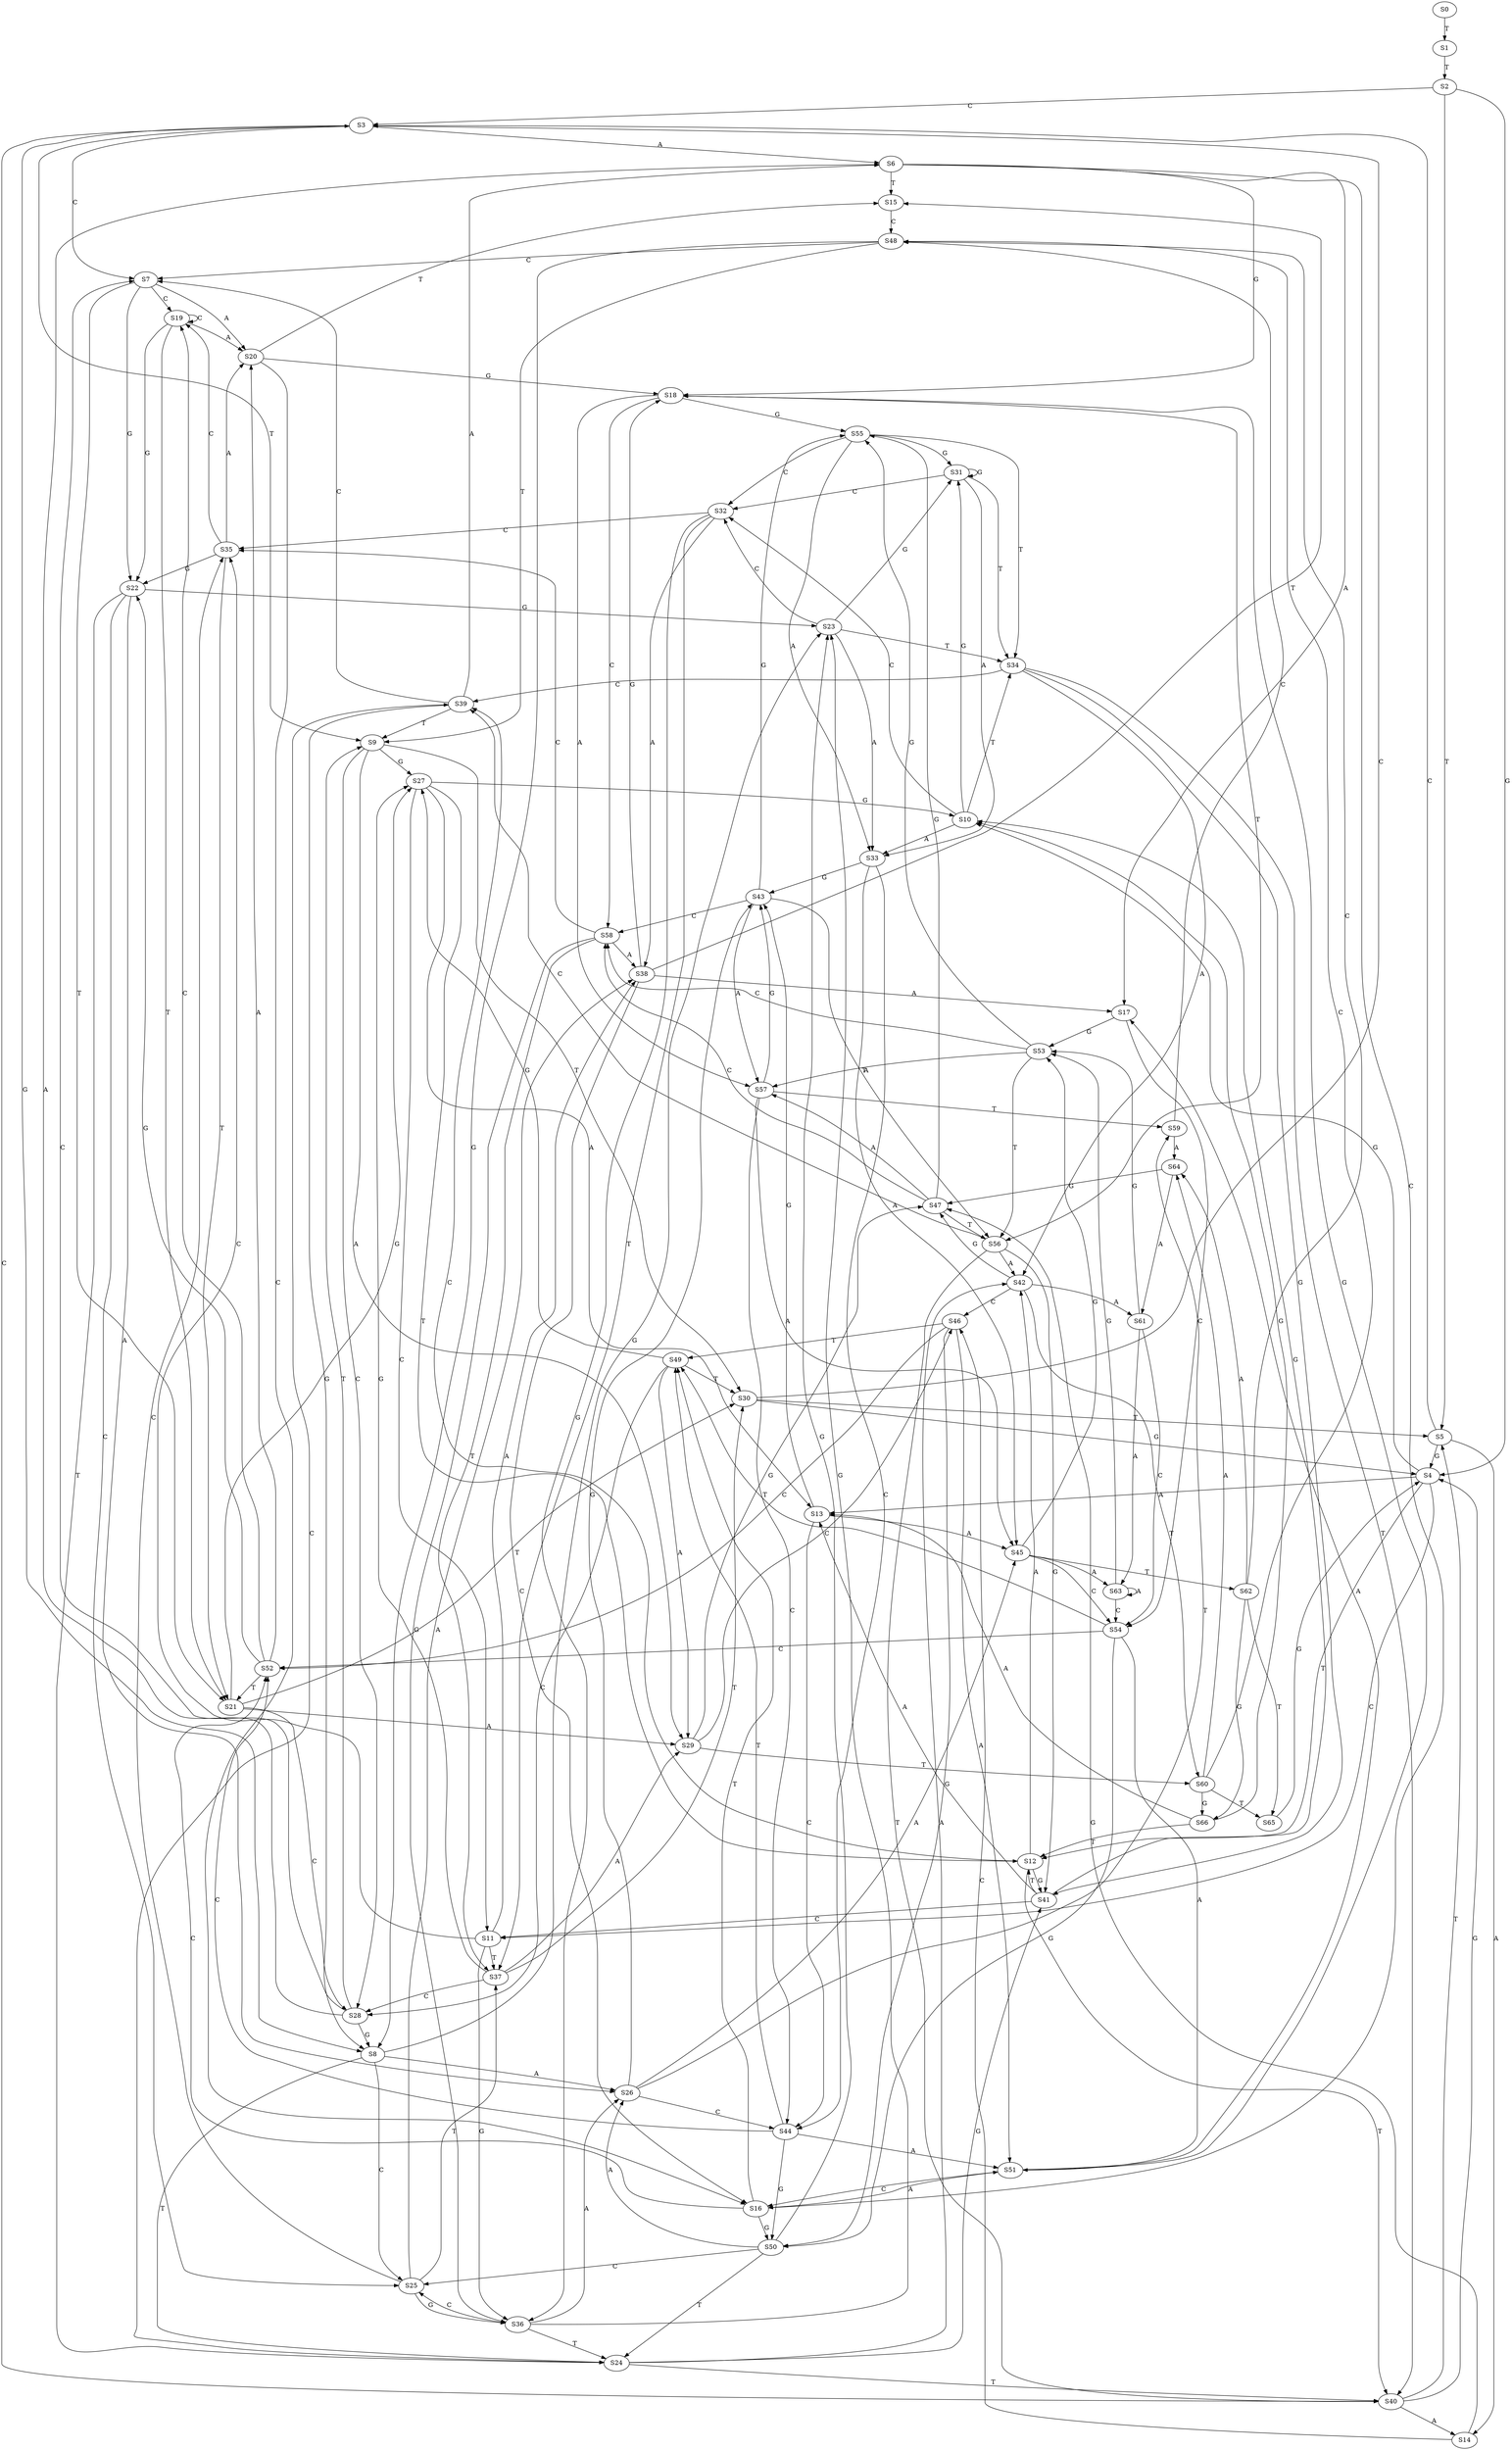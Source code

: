 strict digraph  {
	S0 -> S1 [ label = T ];
	S1 -> S2 [ label = T ];
	S2 -> S3 [ label = C ];
	S2 -> S4 [ label = G ];
	S2 -> S5 [ label = T ];
	S3 -> S6 [ label = A ];
	S3 -> S7 [ label = C ];
	S3 -> S8 [ label = G ];
	S3 -> S9 [ label = T ];
	S4 -> S10 [ label = G ];
	S4 -> S11 [ label = C ];
	S4 -> S12 [ label = T ];
	S4 -> S13 [ label = A ];
	S5 -> S4 [ label = G ];
	S5 -> S3 [ label = C ];
	S5 -> S14 [ label = A ];
	S6 -> S15 [ label = T ];
	S6 -> S16 [ label = C ];
	S6 -> S17 [ label = A ];
	S6 -> S18 [ label = G ];
	S7 -> S19 [ label = C ];
	S7 -> S20 [ label = A ];
	S7 -> S21 [ label = T ];
	S7 -> S22 [ label = G ];
	S8 -> S23 [ label = G ];
	S8 -> S24 [ label = T ];
	S8 -> S25 [ label = C ];
	S8 -> S26 [ label = A ];
	S9 -> S27 [ label = G ];
	S9 -> S28 [ label = C ];
	S9 -> S29 [ label = A ];
	S9 -> S30 [ label = T ];
	S10 -> S31 [ label = G ];
	S10 -> S32 [ label = C ];
	S10 -> S33 [ label = A ];
	S10 -> S34 [ label = T ];
	S11 -> S35 [ label = C ];
	S11 -> S36 [ label = G ];
	S11 -> S37 [ label = T ];
	S11 -> S38 [ label = A ];
	S12 -> S39 [ label = C ];
	S12 -> S40 [ label = T ];
	S12 -> S41 [ label = G ];
	S12 -> S42 [ label = A ];
	S13 -> S43 [ label = G ];
	S13 -> S44 [ label = C ];
	S13 -> S45 [ label = A ];
	S14 -> S46 [ label = C ];
	S14 -> S47 [ label = G ];
	S15 -> S48 [ label = C ];
	S16 -> S49 [ label = T ];
	S16 -> S50 [ label = G ];
	S16 -> S51 [ label = A ];
	S16 -> S52 [ label = C ];
	S17 -> S53 [ label = G ];
	S17 -> S54 [ label = C ];
	S18 -> S55 [ label = G ];
	S18 -> S56 [ label = T ];
	S18 -> S57 [ label = A ];
	S18 -> S58 [ label = C ];
	S19 -> S22 [ label = G ];
	S19 -> S19 [ label = C ];
	S19 -> S20 [ label = A ];
	S19 -> S21 [ label = T ];
	S20 -> S18 [ label = G ];
	S20 -> S15 [ label = T ];
	S20 -> S16 [ label = C ];
	S21 -> S27 [ label = G ];
	S21 -> S28 [ label = C ];
	S21 -> S30 [ label = T ];
	S21 -> S29 [ label = A ];
	S22 -> S26 [ label = A ];
	S22 -> S23 [ label = G ];
	S22 -> S24 [ label = T ];
	S22 -> S25 [ label = C ];
	S23 -> S33 [ label = A ];
	S23 -> S31 [ label = G ];
	S23 -> S32 [ label = C ];
	S23 -> S34 [ label = T ];
	S24 -> S39 [ label = C ];
	S24 -> S42 [ label = A ];
	S24 -> S41 [ label = G ];
	S24 -> S40 [ label = T ];
	S25 -> S36 [ label = G ];
	S25 -> S37 [ label = T ];
	S25 -> S35 [ label = C ];
	S25 -> S38 [ label = A ];
	S26 -> S45 [ label = A ];
	S26 -> S44 [ label = C ];
	S26 -> S43 [ label = G ];
	S26 -> S59 [ label = T ];
	S27 -> S13 [ label = A ];
	S27 -> S11 [ label = C ];
	S27 -> S10 [ label = G ];
	S27 -> S12 [ label = T ];
	S28 -> S9 [ label = T ];
	S28 -> S8 [ label = G ];
	S28 -> S7 [ label = C ];
	S28 -> S6 [ label = A ];
	S29 -> S47 [ label = G ];
	S29 -> S60 [ label = T ];
	S29 -> S46 [ label = C ];
	S30 -> S3 [ label = C ];
	S30 -> S5 [ label = T ];
	S30 -> S4 [ label = G ];
	S31 -> S34 [ label = T ];
	S31 -> S32 [ label = C ];
	S31 -> S31 [ label = G ];
	S31 -> S33 [ label = A ];
	S32 -> S37 [ label = T ];
	S32 -> S35 [ label = C ];
	S32 -> S38 [ label = A ];
	S32 -> S36 [ label = G ];
	S33 -> S45 [ label = A ];
	S33 -> S43 [ label = G ];
	S33 -> S44 [ label = C ];
	S34 -> S42 [ label = A ];
	S34 -> S39 [ label = C ];
	S34 -> S41 [ label = G ];
	S34 -> S40 [ label = T ];
	S35 -> S22 [ label = G ];
	S35 -> S20 [ label = A ];
	S35 -> S21 [ label = T ];
	S35 -> S19 [ label = C ];
	S36 -> S23 [ label = G ];
	S36 -> S26 [ label = A ];
	S36 -> S24 [ label = T ];
	S36 -> S25 [ label = C ];
	S37 -> S29 [ label = A ];
	S37 -> S28 [ label = C ];
	S37 -> S30 [ label = T ];
	S37 -> S27 [ label = G ];
	S38 -> S18 [ label = G ];
	S38 -> S16 [ label = C ];
	S38 -> S17 [ label = A ];
	S38 -> S15 [ label = T ];
	S39 -> S9 [ label = T ];
	S39 -> S8 [ label = G ];
	S39 -> S6 [ label = A ];
	S39 -> S7 [ label = C ];
	S40 -> S3 [ label = C ];
	S40 -> S4 [ label = G ];
	S40 -> S14 [ label = A ];
	S40 -> S5 [ label = T ];
	S41 -> S12 [ label = T ];
	S41 -> S10 [ label = G ];
	S41 -> S13 [ label = A ];
	S41 -> S11 [ label = C ];
	S42 -> S60 [ label = T ];
	S42 -> S47 [ label = G ];
	S42 -> S61 [ label = A ];
	S42 -> S46 [ label = C ];
	S43 -> S56 [ label = T ];
	S43 -> S55 [ label = G ];
	S43 -> S57 [ label = A ];
	S43 -> S58 [ label = C ];
	S44 -> S49 [ label = T ];
	S44 -> S50 [ label = G ];
	S44 -> S52 [ label = C ];
	S44 -> S51 [ label = A ];
	S45 -> S62 [ label = T ];
	S45 -> S54 [ label = C ];
	S45 -> S63 [ label = A ];
	S45 -> S53 [ label = G ];
	S46 -> S50 [ label = G ];
	S46 -> S49 [ label = T ];
	S46 -> S52 [ label = C ];
	S46 -> S51 [ label = A ];
	S47 -> S56 [ label = T ];
	S47 -> S57 [ label = A ];
	S47 -> S58 [ label = C ];
	S47 -> S55 [ label = G ];
	S48 -> S7 [ label = C ];
	S48 -> S8 [ label = G ];
	S48 -> S9 [ label = T ];
	S49 -> S29 [ label = A ];
	S49 -> S28 [ label = C ];
	S49 -> S30 [ label = T ];
	S49 -> S27 [ label = G ];
	S50 -> S23 [ label = G ];
	S50 -> S26 [ label = A ];
	S50 -> S24 [ label = T ];
	S50 -> S25 [ label = C ];
	S51 -> S18 [ label = G ];
	S51 -> S16 [ label = C ];
	S51 -> S17 [ label = A ];
	S52 -> S19 [ label = C ];
	S52 -> S20 [ label = A ];
	S52 -> S21 [ label = T ];
	S52 -> S22 [ label = G ];
	S53 -> S56 [ label = T ];
	S53 -> S57 [ label = A ];
	S53 -> S58 [ label = C ];
	S53 -> S55 [ label = G ];
	S54 -> S51 [ label = A ];
	S54 -> S52 [ label = C ];
	S54 -> S50 [ label = G ];
	S54 -> S49 [ label = T ];
	S55 -> S33 [ label = A ];
	S55 -> S31 [ label = G ];
	S55 -> S34 [ label = T ];
	S55 -> S32 [ label = C ];
	S56 -> S42 [ label = A ];
	S56 -> S39 [ label = C ];
	S56 -> S41 [ label = G ];
	S56 -> S40 [ label = T ];
	S57 -> S45 [ label = A ];
	S57 -> S44 [ label = C ];
	S57 -> S59 [ label = T ];
	S57 -> S43 [ label = G ];
	S58 -> S35 [ label = C ];
	S58 -> S38 [ label = A ];
	S58 -> S36 [ label = G ];
	S58 -> S37 [ label = T ];
	S59 -> S64 [ label = A ];
	S59 -> S48 [ label = C ];
	S60 -> S48 [ label = C ];
	S60 -> S64 [ label = A ];
	S60 -> S65 [ label = T ];
	S60 -> S66 [ label = G ];
	S61 -> S53 [ label = G ];
	S61 -> S63 [ label = A ];
	S61 -> S54 [ label = C ];
	S62 -> S64 [ label = A ];
	S62 -> S48 [ label = C ];
	S62 -> S66 [ label = G ];
	S62 -> S65 [ label = T ];
	S63 -> S53 [ label = G ];
	S63 -> S54 [ label = C ];
	S63 -> S63 [ label = A ];
	S64 -> S47 [ label = G ];
	S64 -> S61 [ label = A ];
	S65 -> S4 [ label = G ];
	S66 -> S10 [ label = G ];
	S66 -> S13 [ label = A ];
	S66 -> S12 [ label = T ];
}
